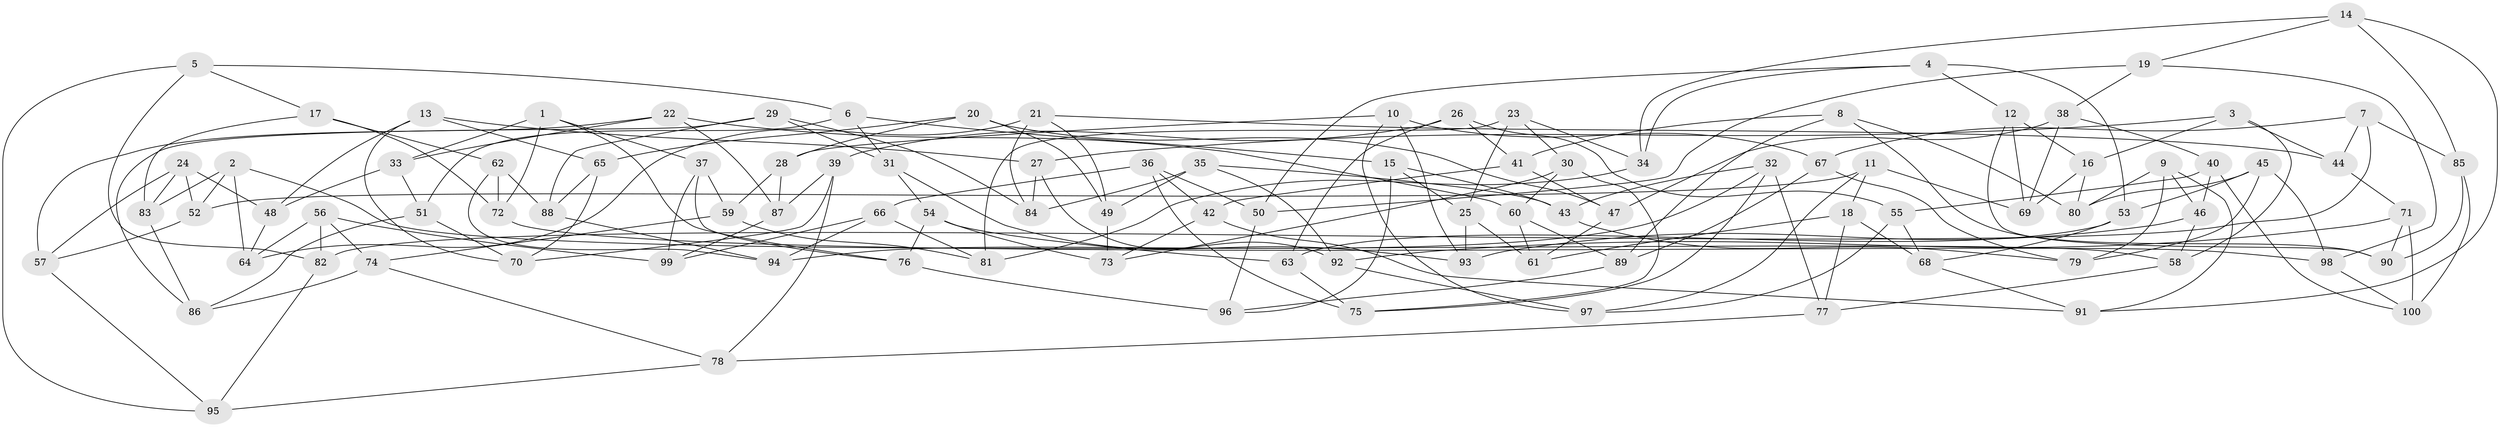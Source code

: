 // Generated by graph-tools (version 1.1) at 2025/11/02/21/25 10:11:16]
// undirected, 100 vertices, 200 edges
graph export_dot {
graph [start="1"]
  node [color=gray90,style=filled];
  1;
  2;
  3;
  4;
  5;
  6;
  7;
  8;
  9;
  10;
  11;
  12;
  13;
  14;
  15;
  16;
  17;
  18;
  19;
  20;
  21;
  22;
  23;
  24;
  25;
  26;
  27;
  28;
  29;
  30;
  31;
  32;
  33;
  34;
  35;
  36;
  37;
  38;
  39;
  40;
  41;
  42;
  43;
  44;
  45;
  46;
  47;
  48;
  49;
  50;
  51;
  52;
  53;
  54;
  55;
  56;
  57;
  58;
  59;
  60;
  61;
  62;
  63;
  64;
  65;
  66;
  67;
  68;
  69;
  70;
  71;
  72;
  73;
  74;
  75;
  76;
  77;
  78;
  79;
  80;
  81;
  82;
  83;
  84;
  85;
  86;
  87;
  88;
  89;
  90;
  91;
  92;
  93;
  94;
  95;
  96;
  97;
  98;
  99;
  100;
  1 -- 76;
  1 -- 33;
  1 -- 72;
  1 -- 37;
  2 -- 64;
  2 -- 58;
  2 -- 52;
  2 -- 83;
  3 -- 27;
  3 -- 16;
  3 -- 44;
  3 -- 58;
  4 -- 34;
  4 -- 12;
  4 -- 53;
  4 -- 50;
  5 -- 82;
  5 -- 95;
  5 -- 6;
  5 -- 17;
  6 -- 51;
  6 -- 15;
  6 -- 31;
  7 -- 67;
  7 -- 44;
  7 -- 85;
  7 -- 82;
  8 -- 80;
  8 -- 90;
  8 -- 89;
  8 -- 41;
  9 -- 91;
  9 -- 80;
  9 -- 46;
  9 -- 79;
  10 -- 97;
  10 -- 67;
  10 -- 28;
  10 -- 93;
  11 -- 18;
  11 -- 69;
  11 -- 97;
  11 -- 52;
  12 -- 90;
  12 -- 16;
  12 -- 69;
  13 -- 70;
  13 -- 65;
  13 -- 48;
  13 -- 27;
  14 -- 19;
  14 -- 85;
  14 -- 34;
  14 -- 91;
  15 -- 25;
  15 -- 43;
  15 -- 96;
  16 -- 69;
  16 -- 80;
  17 -- 72;
  17 -- 62;
  17 -- 83;
  18 -- 77;
  18 -- 61;
  18 -- 68;
  19 -- 38;
  19 -- 98;
  19 -- 50;
  20 -- 49;
  20 -- 65;
  20 -- 47;
  20 -- 28;
  21 -- 44;
  21 -- 49;
  21 -- 64;
  21 -- 84;
  22 -- 87;
  22 -- 60;
  22 -- 57;
  22 -- 33;
  23 -- 81;
  23 -- 30;
  23 -- 34;
  23 -- 25;
  24 -- 83;
  24 -- 57;
  24 -- 52;
  24 -- 48;
  25 -- 93;
  25 -- 61;
  26 -- 41;
  26 -- 55;
  26 -- 63;
  26 -- 39;
  27 -- 84;
  27 -- 92;
  28 -- 87;
  28 -- 59;
  29 -- 88;
  29 -- 31;
  29 -- 84;
  29 -- 86;
  30 -- 75;
  30 -- 60;
  30 -- 73;
  31 -- 54;
  31 -- 93;
  32 -- 43;
  32 -- 77;
  32 -- 75;
  32 -- 94;
  33 -- 48;
  33 -- 51;
  34 -- 81;
  35 -- 84;
  35 -- 43;
  35 -- 49;
  35 -- 92;
  36 -- 50;
  36 -- 66;
  36 -- 42;
  36 -- 75;
  37 -- 99;
  37 -- 59;
  37 -- 76;
  38 -- 69;
  38 -- 47;
  38 -- 40;
  39 -- 70;
  39 -- 87;
  39 -- 78;
  40 -- 100;
  40 -- 55;
  40 -- 46;
  41 -- 42;
  41 -- 47;
  42 -- 91;
  42 -- 73;
  43 -- 79;
  44 -- 71;
  45 -- 53;
  45 -- 80;
  45 -- 98;
  45 -- 79;
  46 -- 58;
  46 -- 93;
  47 -- 61;
  48 -- 64;
  49 -- 73;
  50 -- 96;
  51 -- 86;
  51 -- 70;
  52 -- 57;
  53 -- 68;
  53 -- 63;
  54 -- 63;
  54 -- 73;
  54 -- 76;
  55 -- 97;
  55 -- 68;
  56 -- 82;
  56 -- 74;
  56 -- 64;
  56 -- 99;
  57 -- 95;
  58 -- 77;
  59 -- 81;
  59 -- 74;
  60 -- 89;
  60 -- 61;
  62 -- 72;
  62 -- 88;
  62 -- 94;
  63 -- 75;
  65 -- 88;
  65 -- 70;
  66 -- 94;
  66 -- 99;
  66 -- 81;
  67 -- 89;
  67 -- 79;
  68 -- 91;
  71 -- 92;
  71 -- 90;
  71 -- 100;
  72 -- 98;
  74 -- 78;
  74 -- 86;
  76 -- 96;
  77 -- 78;
  78 -- 95;
  82 -- 95;
  83 -- 86;
  85 -- 90;
  85 -- 100;
  87 -- 99;
  88 -- 94;
  89 -- 96;
  92 -- 97;
  98 -- 100;
}
